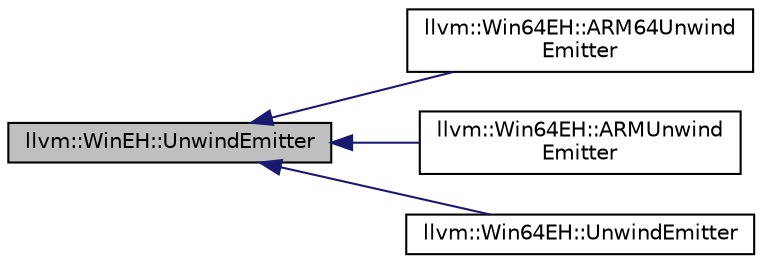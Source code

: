 digraph "llvm::WinEH::UnwindEmitter"
{
 // LATEX_PDF_SIZE
  bgcolor="transparent";
  edge [fontname="Helvetica",fontsize="10",labelfontname="Helvetica",labelfontsize="10"];
  node [fontname="Helvetica",fontsize="10",shape=record];
  rankdir="LR";
  Node1 [label="llvm::WinEH::UnwindEmitter",height=0.2,width=0.4,color="black", fillcolor="grey75", style="filled", fontcolor="black",tooltip=" "];
  Node1 -> Node2 [dir="back",color="midnightblue",fontsize="10",style="solid",fontname="Helvetica"];
  Node2 [label="llvm::Win64EH::ARM64Unwind\lEmitter",height=0.2,width=0.4,color="black",URL="$classllvm_1_1Win64EH_1_1ARM64UnwindEmitter.html",tooltip=" "];
  Node1 -> Node3 [dir="back",color="midnightblue",fontsize="10",style="solid",fontname="Helvetica"];
  Node3 [label="llvm::Win64EH::ARMUnwind\lEmitter",height=0.2,width=0.4,color="black",URL="$classllvm_1_1Win64EH_1_1ARMUnwindEmitter.html",tooltip=" "];
  Node1 -> Node4 [dir="back",color="midnightblue",fontsize="10",style="solid",fontname="Helvetica"];
  Node4 [label="llvm::Win64EH::UnwindEmitter",height=0.2,width=0.4,color="black",URL="$classllvm_1_1Win64EH_1_1UnwindEmitter.html",tooltip=" "];
}
